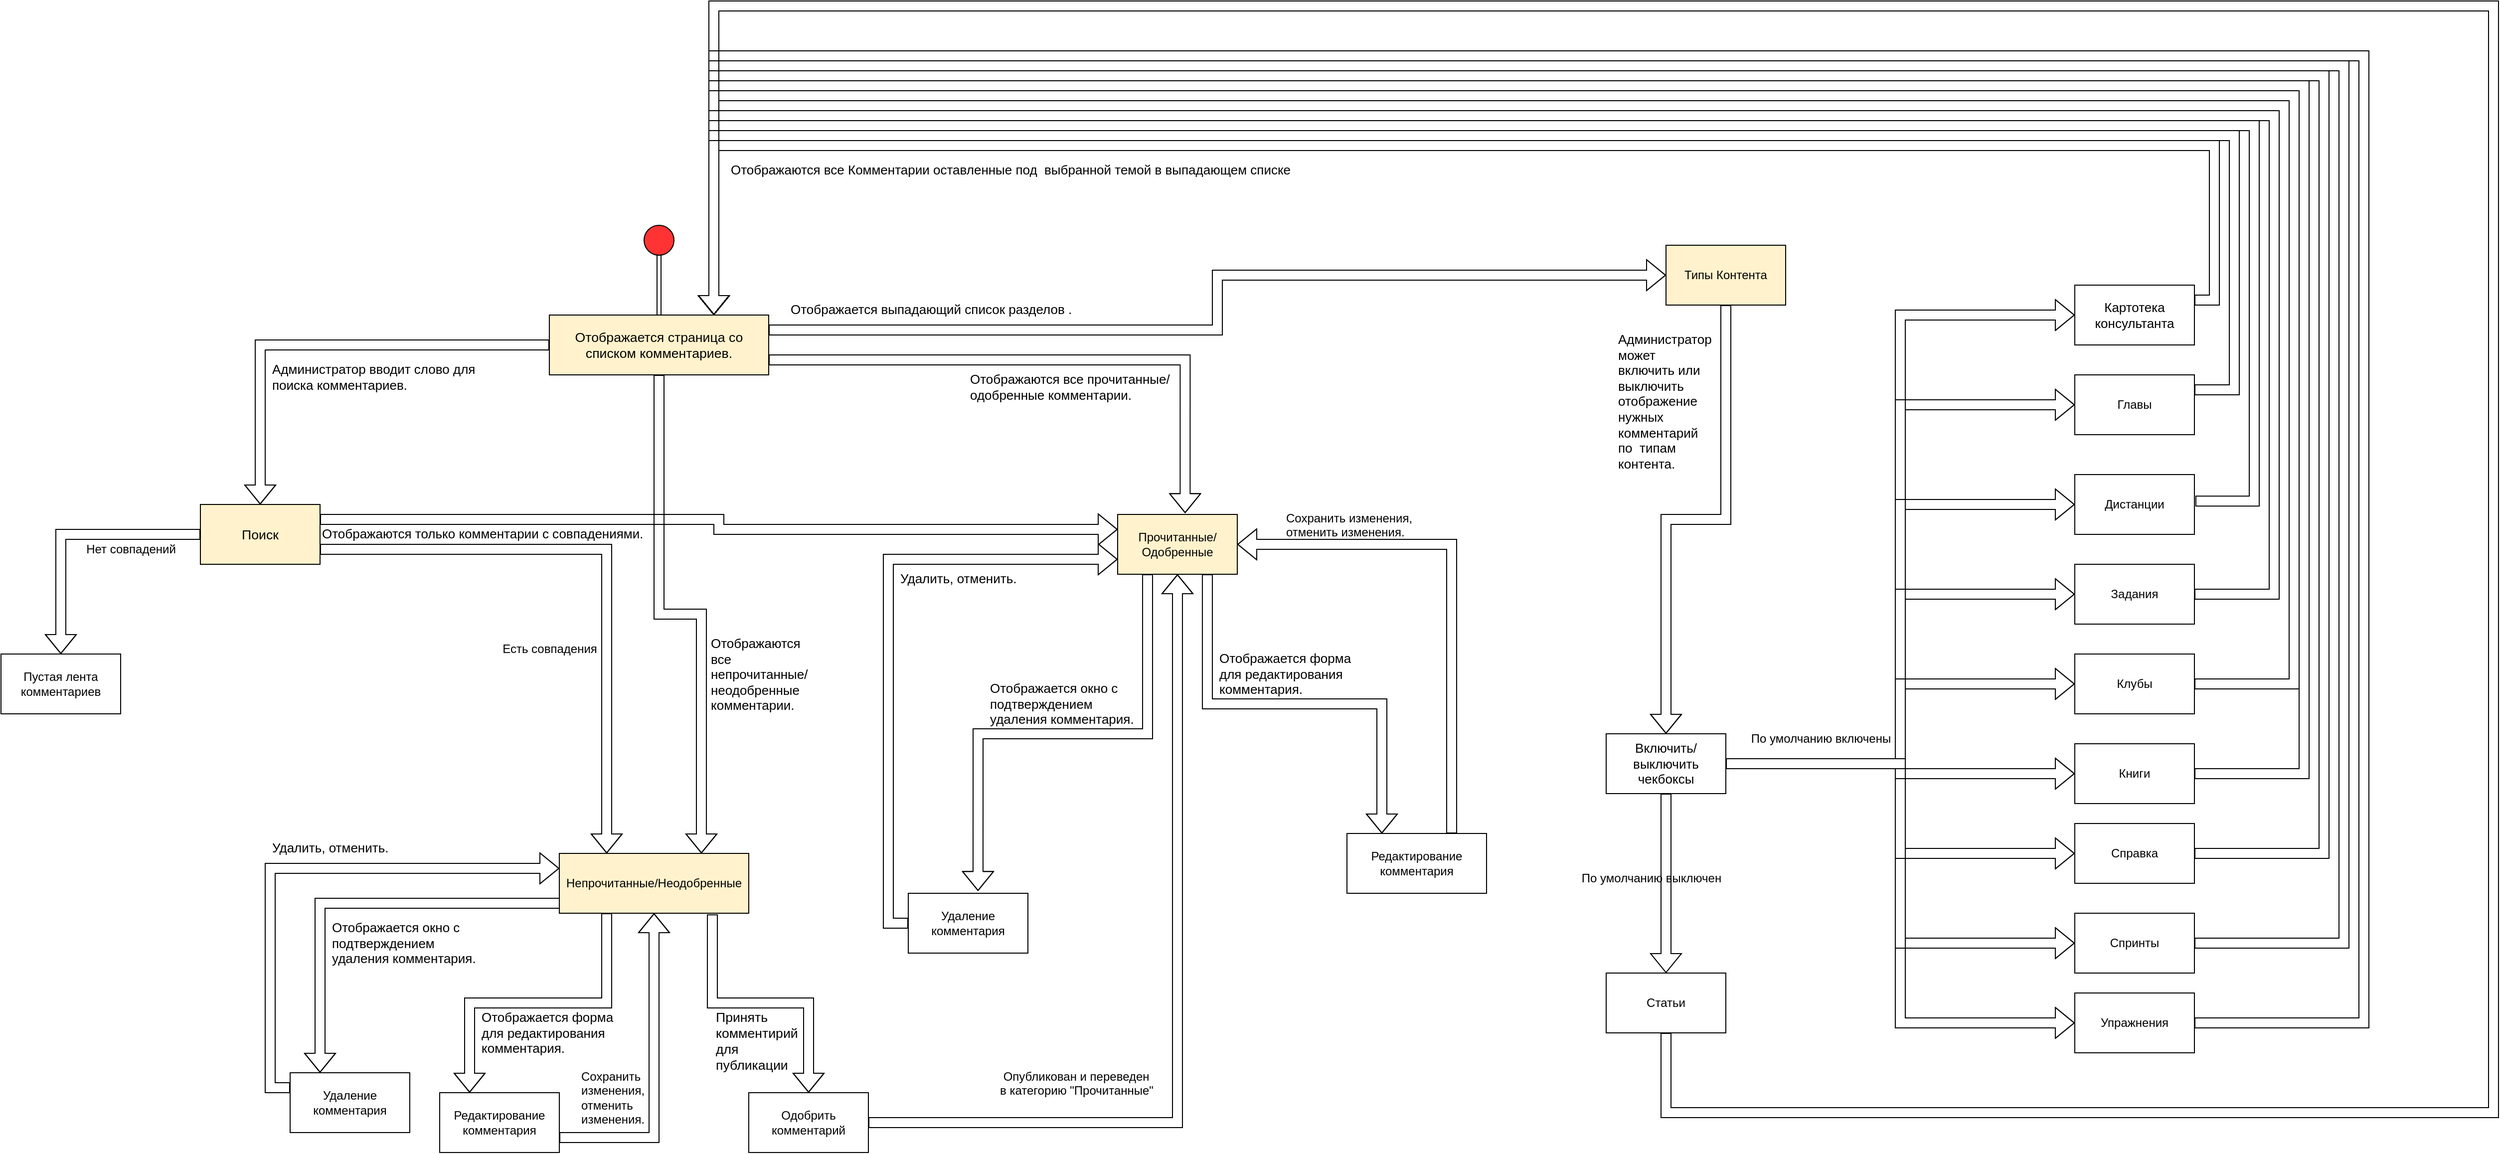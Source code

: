 <mxfile version="21.2.1" type="device">
  <diagram id="Jv86Hfk7mu23Y8tRvtse" name="Таблица состояний и переходов">
    <mxGraphModel dx="3480" dy="2805" grid="1" gridSize="10" guides="1" tooltips="1" connect="1" arrows="1" fold="1" page="1" pageScale="1" pageWidth="827" pageHeight="1169" math="0" shadow="0">
      <root>
        <mxCell id="0" />
        <mxCell id="1" parent="0" />
        <mxCell id="7nHrbNQ4uuX4gjFt0vy3-34" style="edgeStyle=orthogonalEdgeStyle;shape=flexArrow;rounded=0;orthogonalLoop=1;jettySize=auto;html=1;entryX=0;entryY=0.25;entryDx=0;entryDy=0;exitX=1;exitY=0.25;exitDx=0;exitDy=0;" parent="1" source="7nHrbNQ4uuX4gjFt0vy3-2" target="7nHrbNQ4uuX4gjFt0vy3-5" edge="1">
          <mxGeometry relative="1" as="geometry" />
        </mxCell>
        <mxCell id="7nHrbNQ4uuX4gjFt0vy3-37" style="edgeStyle=orthogonalEdgeStyle;shape=flexArrow;rounded=0;orthogonalLoop=1;jettySize=auto;html=1;entryX=0.25;entryY=0;entryDx=0;entryDy=0;exitX=1;exitY=0.75;exitDx=0;exitDy=0;" parent="1" source="7nHrbNQ4uuX4gjFt0vy3-2" target="7nHrbNQ4uuX4gjFt0vy3-4" edge="1">
          <mxGeometry relative="1" as="geometry">
            <mxPoint x="-310" y="520" as="sourcePoint" />
          </mxGeometry>
        </mxCell>
        <mxCell id="ozmA1gKm4k0JEnhqFfrX-7" style="edgeStyle=orthogonalEdgeStyle;shape=flexArrow;rounded=0;orthogonalLoop=1;jettySize=auto;html=1;entryX=0.5;entryY=0;entryDx=0;entryDy=0;" parent="1" source="7nHrbNQ4uuX4gjFt0vy3-2" target="ozmA1gKm4k0JEnhqFfrX-4" edge="1">
          <mxGeometry relative="1" as="geometry" />
        </mxCell>
        <mxCell id="7nHrbNQ4uuX4gjFt0vy3-2" value="&lt;meta charset=&quot;utf-8&quot;&gt;&lt;span data-sheets-userformat=&quot;{&amp;quot;2&amp;quot;:769,&amp;quot;3&amp;quot;:{&amp;quot;1&amp;quot;:0},&amp;quot;11&amp;quot;:4,&amp;quot;12&amp;quot;:0}&quot; data-sheets-value=&quot;{&amp;quot;1&amp;quot;:2,&amp;quot;2&amp;quot;:&amp;quot;Поиск&amp;quot;}&quot; style=&quot;font-size:10pt;font-family:Arial;font-style:normal;&quot;&gt;Поиск&lt;/span&gt;" style="rounded=0;whiteSpace=wrap;html=1;fillColor=#FFF2CC;" parent="1" vertex="1">
          <mxGeometry x="-430" y="490" width="120" height="60" as="geometry" />
        </mxCell>
        <mxCell id="7nHrbNQ4uuX4gjFt0vy3-6" style="edgeStyle=orthogonalEdgeStyle;shape=flexArrow;rounded=0;orthogonalLoop=1;jettySize=auto;html=1;" parent="1" source="7nHrbNQ4uuX4gjFt0vy3-3" target="7nHrbNQ4uuX4gjFt0vy3-2" edge="1">
          <mxGeometry relative="1" as="geometry" />
        </mxCell>
        <mxCell id="7nHrbNQ4uuX4gjFt0vy3-7" style="edgeStyle=orthogonalEdgeStyle;shape=flexArrow;rounded=0;orthogonalLoop=1;jettySize=auto;html=1;entryX=0.564;entryY=-0.022;entryDx=0;entryDy=0;entryPerimeter=0;exitX=1;exitY=0.75;exitDx=0;exitDy=0;" parent="1" source="7nHrbNQ4uuX4gjFt0vy3-3" target="7nHrbNQ4uuX4gjFt0vy3-5" edge="1">
          <mxGeometry relative="1" as="geometry" />
        </mxCell>
        <mxCell id="7nHrbNQ4uuX4gjFt0vy3-38" style="edgeStyle=orthogonalEdgeStyle;shape=flexArrow;rounded=0;orthogonalLoop=1;jettySize=auto;html=1;entryX=0.75;entryY=0;entryDx=0;entryDy=0;" parent="1" source="7nHrbNQ4uuX4gjFt0vy3-3" target="7nHrbNQ4uuX4gjFt0vy3-4" edge="1">
          <mxGeometry relative="1" as="geometry" />
        </mxCell>
        <mxCell id="7nHrbNQ4uuX4gjFt0vy3-59" style="edgeStyle=orthogonalEdgeStyle;shape=flexArrow;rounded=0;orthogonalLoop=1;jettySize=auto;html=1;exitX=1;exitY=0.25;exitDx=0;exitDy=0;entryX=0;entryY=0.5;entryDx=0;entryDy=0;" parent="1" source="7nHrbNQ4uuX4gjFt0vy3-3" target="7nHrbNQ4uuX4gjFt0vy3-58" edge="1">
          <mxGeometry relative="1" as="geometry">
            <mxPoint x="1030" y="260" as="targetPoint" />
          </mxGeometry>
        </mxCell>
        <mxCell id="7nHrbNQ4uuX4gjFt0vy3-3" value="&lt;meta charset=&quot;utf-8&quot;&gt;&lt;span data-sheets-userformat=&quot;{&amp;quot;2&amp;quot;:769,&amp;quot;3&amp;quot;:{&amp;quot;1&amp;quot;:0},&amp;quot;11&amp;quot;:4,&amp;quot;12&amp;quot;:0}&quot; data-sheets-value=&quot;{&amp;quot;1&amp;quot;:2,&amp;quot;2&amp;quot;:&amp;quot;Отображается страница со списком комментариев.&amp;quot;}&quot; style=&quot;font-size:10pt;font-family:Arial;font-style:normal;&quot;&gt;Отображается страница со списком комментариев.&lt;/span&gt;" style="rounded=0;whiteSpace=wrap;html=1;fillColor=#FFF2CC;" parent="1" vertex="1">
          <mxGeometry x="-80" y="300" width="220" height="60" as="geometry" />
        </mxCell>
        <mxCell id="7nHrbNQ4uuX4gjFt0vy3-42" style="edgeStyle=orthogonalEdgeStyle;shape=flexArrow;rounded=0;orthogonalLoop=1;jettySize=auto;html=1;entryX=0.25;entryY=0;entryDx=0;entryDy=0;exitX=0.211;exitY=0.833;exitDx=0;exitDy=0;exitPerimeter=0;" parent="1" source="7nHrbNQ4uuX4gjFt0vy3-4" target="7nHrbNQ4uuX4gjFt0vy3-41" edge="1">
          <mxGeometry relative="1" as="geometry" />
        </mxCell>
        <mxCell id="7nHrbNQ4uuX4gjFt0vy3-46" style="edgeStyle=orthogonalEdgeStyle;shape=flexArrow;rounded=0;orthogonalLoop=1;jettySize=auto;html=1;entryX=0.25;entryY=0;entryDx=0;entryDy=0;exitX=0.25;exitY=1;exitDx=0;exitDy=0;" parent="1" source="7nHrbNQ4uuX4gjFt0vy3-4" target="7nHrbNQ4uuX4gjFt0vy3-39" edge="1">
          <mxGeometry relative="1" as="geometry" />
        </mxCell>
        <mxCell id="7nHrbNQ4uuX4gjFt0vy3-52" style="edgeStyle=orthogonalEdgeStyle;shape=flexArrow;rounded=0;orthogonalLoop=1;jettySize=auto;html=1;entryX=0.5;entryY=0;entryDx=0;entryDy=0;exitX=0.808;exitY=1.019;exitDx=0;exitDy=0;exitPerimeter=0;" parent="1" source="7nHrbNQ4uuX4gjFt0vy3-4" target="7nHrbNQ4uuX4gjFt0vy3-40" edge="1">
          <mxGeometry relative="1" as="geometry" />
        </mxCell>
        <mxCell id="7nHrbNQ4uuX4gjFt0vy3-4" value="Непрочитанные/Неодобренные" style="rounded=0;whiteSpace=wrap;html=1;fillColor=#FFF2CC;" parent="1" vertex="1">
          <mxGeometry x="-70" y="840" width="190" height="60" as="geometry" />
        </mxCell>
        <mxCell id="7nHrbNQ4uuX4gjFt0vy3-21" style="edgeStyle=orthogonalEdgeStyle;shape=flexArrow;rounded=0;orthogonalLoop=1;jettySize=auto;html=1;entryX=0.583;entryY=-0.039;entryDx=0;entryDy=0;entryPerimeter=0;exitX=0.25;exitY=1;exitDx=0;exitDy=0;" parent="1" source="7nHrbNQ4uuX4gjFt0vy3-5" target="7nHrbNQ4uuX4gjFt0vy3-19" edge="1">
          <mxGeometry relative="1" as="geometry" />
        </mxCell>
        <mxCell id="7nHrbNQ4uuX4gjFt0vy3-22" style="edgeStyle=orthogonalEdgeStyle;shape=flexArrow;rounded=0;orthogonalLoop=1;jettySize=auto;html=1;entryX=0.25;entryY=0;entryDx=0;entryDy=0;exitX=0.75;exitY=1;exitDx=0;exitDy=0;" parent="1" source="7nHrbNQ4uuX4gjFt0vy3-5" target="7nHrbNQ4uuX4gjFt0vy3-18" edge="1">
          <mxGeometry relative="1" as="geometry" />
        </mxCell>
        <mxCell id="7nHrbNQ4uuX4gjFt0vy3-5" value="Прочитанные/Одобренные" style="rounded=0;whiteSpace=wrap;html=1;fillColor=#FFF2CC;" parent="1" vertex="1">
          <mxGeometry x="490" y="500" width="120" height="60" as="geometry" />
        </mxCell>
        <mxCell id="7nHrbNQ4uuX4gjFt0vy3-10" value="&lt;span style=&quot;color: rgb(0, 0, 0); font-family: Arial; font-size: 13px; font-style: normal; font-variant-ligatures: normal; font-variant-caps: normal; font-weight: 400; letter-spacing: normal; orphans: 2; text-align: left; text-indent: 0px; text-transform: none; widows: 2; word-spacing: 0px; -webkit-text-stroke-width: 0px; background-color: rgb(255, 255, 255); text-decoration-thickness: initial; text-decoration-style: initial; text-decoration-color: initial; float: none; display: inline !important;&quot;&gt;Администратор вводит слово для поиска комментариев.&amp;nbsp;&lt;/span&gt;" style="text;whiteSpace=wrap;html=1;" parent="1" vertex="1">
          <mxGeometry x="-360" y="340" width="240" height="50" as="geometry" />
        </mxCell>
        <mxCell id="7nHrbNQ4uuX4gjFt0vy3-11" value="&lt;meta charset=&quot;utf-8&quot;&gt;&lt;span style=&quot;color: rgb(0, 0, 0); font-family: Arial; font-size: 13px; font-style: normal; font-variant-ligatures: normal; font-variant-caps: normal; font-weight: 400; letter-spacing: normal; orphans: 2; text-align: left; text-indent: 0px; text-transform: none; widows: 2; word-spacing: 0px; -webkit-text-stroke-width: 0px; background-color: rgb(255, 255, 255); text-decoration-thickness: initial; text-decoration-style: initial; text-decoration-color: initial; float: none; display: inline !important;&quot;&gt;Отображаются только комментарии с совпадениями.&lt;/span&gt;" style="text;whiteSpace=wrap;html=1;" parent="1" vertex="1">
          <mxGeometry x="-310" y="505" width="380" height="30" as="geometry" />
        </mxCell>
        <mxCell id="7nHrbNQ4uuX4gjFt0vy3-12" value="&lt;span style=&quot;color: rgb(0, 0, 0); font-family: Arial; font-size: 13px; font-style: normal; font-variant-ligatures: normal; font-variant-caps: normal; font-weight: 400; letter-spacing: normal; orphans: 2; text-align: left; text-indent: 0px; text-transform: none; widows: 2; word-spacing: 0px; -webkit-text-stroke-width: 0px; background-color: rgb(255, 255, 255); text-decoration-thickness: initial; text-decoration-style: initial; text-decoration-color: initial; float: none; display: inline !important;&quot;&gt;Отображаются все прочитанные/одобренные комментарии.    &lt;/span&gt;" style="text;whiteSpace=wrap;html=1;" parent="1" vertex="1">
          <mxGeometry x="340" y="350" width="210" height="40" as="geometry" />
        </mxCell>
        <mxCell id="7nHrbNQ4uuX4gjFt0vy3-13" value="&lt;span style=&quot;color: rgb(0, 0, 0); font-family: Arial; font-size: 13px; font-style: normal; font-variant-ligatures: normal; font-variant-caps: normal; font-weight: 400; letter-spacing: normal; orphans: 2; text-align: left; text-indent: 0px; text-transform: none; widows: 2; word-spacing: 0px; -webkit-text-stroke-width: 0px; background-color: rgb(255, 255, 255); text-decoration-thickness: initial; text-decoration-style: initial; text-decoration-color: initial; float: none; display: inline !important;&quot;&gt;Отображаются все непрочитанные/неодобренные комментарии.   &lt;/span&gt;" style="text;whiteSpace=wrap;html=1;" parent="1" vertex="1">
          <mxGeometry x="80" y="615" width="50" height="40" as="geometry" />
        </mxCell>
        <mxCell id="7nHrbNQ4uuX4gjFt0vy3-23" style="edgeStyle=orthogonalEdgeStyle;shape=flexArrow;rounded=0;orthogonalLoop=1;jettySize=auto;html=1;entryX=1;entryY=0.5;entryDx=0;entryDy=0;exitX=0.75;exitY=0;exitDx=0;exitDy=0;" parent="1" source="7nHrbNQ4uuX4gjFt0vy3-18" target="7nHrbNQ4uuX4gjFt0vy3-5" edge="1">
          <mxGeometry relative="1" as="geometry" />
        </mxCell>
        <mxCell id="7nHrbNQ4uuX4gjFt0vy3-18" value="Редактирование комментария " style="rounded=0;whiteSpace=wrap;html=1;" parent="1" vertex="1">
          <mxGeometry x="720" y="820" width="140" height="60" as="geometry" />
        </mxCell>
        <mxCell id="7nHrbNQ4uuX4gjFt0vy3-33" style="edgeStyle=orthogonalEdgeStyle;shape=flexArrow;rounded=0;orthogonalLoop=1;jettySize=auto;html=1;entryX=0;entryY=0.75;entryDx=0;entryDy=0;exitX=0;exitY=0.5;exitDx=0;exitDy=0;" parent="1" source="7nHrbNQ4uuX4gjFt0vy3-19" target="7nHrbNQ4uuX4gjFt0vy3-5" edge="1">
          <mxGeometry relative="1" as="geometry" />
        </mxCell>
        <mxCell id="7nHrbNQ4uuX4gjFt0vy3-19" value="Удаление комментария" style="rounded=0;whiteSpace=wrap;html=1;" parent="1" vertex="1">
          <mxGeometry x="280" y="880" width="120" height="60" as="geometry" />
        </mxCell>
        <mxCell id="7nHrbNQ4uuX4gjFt0vy3-27" style="edgeStyle=orthogonalEdgeStyle;shape=link;rounded=0;orthogonalLoop=1;jettySize=auto;html=1;entryX=0.5;entryY=0;entryDx=0;entryDy=0;" parent="1" source="7nHrbNQ4uuX4gjFt0vy3-26" target="7nHrbNQ4uuX4gjFt0vy3-3" edge="1">
          <mxGeometry relative="1" as="geometry" />
        </mxCell>
        <mxCell id="7nHrbNQ4uuX4gjFt0vy3-26" value="" style="ellipse;whiteSpace=wrap;html=1;aspect=fixed;fillColor=#FF3333;" parent="1" vertex="1">
          <mxGeometry x="15" y="210" width="30" height="30" as="geometry" />
        </mxCell>
        <mxCell id="7nHrbNQ4uuX4gjFt0vy3-28" value="&lt;meta charset=&quot;utf-8&quot;&gt;&lt;span style=&quot;color: rgb(0, 0, 0); font-family: Arial; font-size: 13px; font-style: normal; font-variant-ligatures: normal; font-variant-caps: normal; font-weight: 400; letter-spacing: normal; orphans: 2; text-align: left; text-indent: 0px; text-transform: none; widows: 2; word-spacing: 0px; -webkit-text-stroke-width: 0px; background-color: rgb(255, 255, 255); text-decoration-thickness: initial; text-decoration-style: initial; text-decoration-color: initial; float: none; display: inline !important;&quot;&gt;Отображается форма для редактирования комментария.                                       &lt;/span&gt;" style="text;whiteSpace=wrap;html=1;" parent="1" vertex="1">
          <mxGeometry x="590" y="630" width="150" height="40" as="geometry" />
        </mxCell>
        <mxCell id="7nHrbNQ4uuX4gjFt0vy3-29" value="Сохранить изменения, отменить изменения." style="text;whiteSpace=wrap;html=1;" parent="1" vertex="1">
          <mxGeometry x="657" y="490" width="170" height="40" as="geometry" />
        </mxCell>
        <mxCell id="7nHrbNQ4uuX4gjFt0vy3-31" value="&lt;meta charset=&quot;utf-8&quot;&gt;&lt;span style=&quot;color: rgb(0, 0, 0); font-family: Arial; font-size: 13px; font-style: normal; font-variant-ligatures: normal; font-variant-caps: normal; font-weight: 400; letter-spacing: normal; orphans: 2; text-align: left; text-indent: 0px; text-transform: none; widows: 2; word-spacing: 0px; -webkit-text-stroke-width: 0px; background-color: rgb(255, 255, 255); text-decoration-thickness: initial; text-decoration-style: initial; text-decoration-color: initial; float: none; display: inline !important;&quot;&gt;Удалить, отменить.&lt;/span&gt;" style="text;whiteSpace=wrap;html=1;" parent="1" vertex="1">
          <mxGeometry x="270" y="550" width="150" height="40" as="geometry" />
        </mxCell>
        <mxCell id="7nHrbNQ4uuX4gjFt0vy3-35" value="&lt;meta charset=&quot;utf-8&quot;&gt;&lt;span style=&quot;color: rgb(0, 0, 0); font-family: Arial; font-size: 13px; font-style: normal; font-variant-ligatures: normal; font-variant-caps: normal; font-weight: 400; letter-spacing: normal; orphans: 2; text-align: left; text-indent: 0px; text-transform: none; widows: 2; word-spacing: 0px; -webkit-text-stroke-width: 0px; background-color: rgb(255, 255, 255); text-decoration-thickness: initial; text-decoration-style: initial; text-decoration-color: initial; float: none; display: inline !important;&quot;&gt;Отображается окно с подтверждением удаления комментария.                            &lt;/span&gt;" style="text;whiteSpace=wrap;html=1;" parent="1" vertex="1">
          <mxGeometry x="360" y="660" width="150" height="40" as="geometry" />
        </mxCell>
        <mxCell id="7nHrbNQ4uuX4gjFt0vy3-48" style="edgeStyle=orthogonalEdgeStyle;shape=flexArrow;rounded=0;orthogonalLoop=1;jettySize=auto;html=1;exitX=1;exitY=0.75;exitDx=0;exitDy=0;" parent="1" source="7nHrbNQ4uuX4gjFt0vy3-39" target="7nHrbNQ4uuX4gjFt0vy3-4" edge="1">
          <mxGeometry relative="1" as="geometry" />
        </mxCell>
        <mxCell id="7nHrbNQ4uuX4gjFt0vy3-39" value="Редактирование комментария" style="rounded=0;whiteSpace=wrap;html=1;" parent="1" vertex="1">
          <mxGeometry x="-190" y="1080" width="120" height="60" as="geometry" />
        </mxCell>
        <mxCell id="7nHrbNQ4uuX4gjFt0vy3-55" style="edgeStyle=orthogonalEdgeStyle;shape=flexArrow;rounded=0;orthogonalLoop=1;jettySize=auto;html=1;" parent="1" source="7nHrbNQ4uuX4gjFt0vy3-40" target="7nHrbNQ4uuX4gjFt0vy3-5" edge="1">
          <mxGeometry relative="1" as="geometry" />
        </mxCell>
        <mxCell id="7nHrbNQ4uuX4gjFt0vy3-40" value="Одобрить комментарий" style="rounded=0;whiteSpace=wrap;html=1;" parent="1" vertex="1">
          <mxGeometry x="120" y="1080" width="120" height="60" as="geometry" />
        </mxCell>
        <mxCell id="7nHrbNQ4uuX4gjFt0vy3-44" style="edgeStyle=orthogonalEdgeStyle;shape=flexArrow;rounded=0;orthogonalLoop=1;jettySize=auto;html=1;entryX=0;entryY=0.25;entryDx=0;entryDy=0;exitX=0;exitY=0.25;exitDx=0;exitDy=0;" parent="1" source="7nHrbNQ4uuX4gjFt0vy3-41" target="7nHrbNQ4uuX4gjFt0vy3-4" edge="1">
          <mxGeometry relative="1" as="geometry" />
        </mxCell>
        <mxCell id="7nHrbNQ4uuX4gjFt0vy3-41" value="&lt;meta charset=&quot;utf-8&quot;&gt;&lt;span style=&quot;color: rgb(0, 0, 0); font-family: Helvetica; font-size: 12px; font-style: normal; font-variant-ligatures: normal; font-variant-caps: normal; font-weight: 400; letter-spacing: normal; orphans: 2; text-align: center; text-indent: 0px; text-transform: none; widows: 2; word-spacing: 0px; -webkit-text-stroke-width: 0px; background-color: rgb(251, 251, 251); text-decoration-thickness: initial; text-decoration-style: initial; text-decoration-color: initial; float: none; display: inline !important;&quot;&gt;Удаление комментария&lt;/span&gt;" style="rounded=0;whiteSpace=wrap;html=1;" parent="1" vertex="1">
          <mxGeometry x="-340" y="1060" width="120" height="60" as="geometry" />
        </mxCell>
        <mxCell id="7nHrbNQ4uuX4gjFt0vy3-43" value="&lt;meta charset=&quot;utf-8&quot;&gt;&lt;span style=&quot;color: rgb(0, 0, 0); font-family: Arial; font-size: 13px; font-style: normal; font-variant-ligatures: normal; font-variant-caps: normal; font-weight: 400; letter-spacing: normal; orphans: 2; text-align: left; text-indent: 0px; text-transform: none; widows: 2; word-spacing: 0px; -webkit-text-stroke-width: 0px; background-color: rgb(255, 255, 255); text-decoration-thickness: initial; text-decoration-style: initial; text-decoration-color: initial; float: none; display: inline !important;&quot;&gt;Отображается окно с подтверждением удаления комментария.                            &lt;/span&gt;" style="text;whiteSpace=wrap;html=1;" parent="1" vertex="1">
          <mxGeometry x="-300" y="900" width="150" height="40" as="geometry" />
        </mxCell>
        <mxCell id="7nHrbNQ4uuX4gjFt0vy3-45" value="&lt;meta charset=&quot;utf-8&quot;&gt;&lt;span style=&quot;color: rgb(0, 0, 0); font-family: Arial; font-size: 13px; font-style: normal; font-variant-ligatures: normal; font-variant-caps: normal; font-weight: 400; letter-spacing: normal; orphans: 2; text-align: left; text-indent: 0px; text-transform: none; widows: 2; word-spacing: 0px; -webkit-text-stroke-width: 0px; background-color: rgb(255, 255, 255); text-decoration-thickness: initial; text-decoration-style: initial; text-decoration-color: initial; float: none; display: inline !important;&quot;&gt;Удалить, отменить.&lt;/span&gt;" style="text;whiteSpace=wrap;html=1;" parent="1" vertex="1">
          <mxGeometry x="-360" y="820" width="130" height="30" as="geometry" />
        </mxCell>
        <mxCell id="7nHrbNQ4uuX4gjFt0vy3-47" value="&lt;meta charset=&quot;utf-8&quot;&gt;&lt;span style=&quot;color: rgb(0, 0, 0); font-family: Arial; font-size: 13px; font-style: normal; font-variant-ligatures: normal; font-variant-caps: normal; font-weight: 400; letter-spacing: normal; orphans: 2; text-align: left; text-indent: 0px; text-transform: none; widows: 2; word-spacing: 0px; -webkit-text-stroke-width: 0px; background-color: rgb(255, 255, 255); text-decoration-thickness: initial; text-decoration-style: initial; text-decoration-color: initial; float: none; display: inline !important;&quot;&gt;Отображается форма для редактирования комментария.                                       &lt;/span&gt;" style="text;whiteSpace=wrap;html=1;" parent="1" vertex="1">
          <mxGeometry x="-150" y="990" width="150" height="40" as="geometry" />
        </mxCell>
        <mxCell id="7nHrbNQ4uuX4gjFt0vy3-51" value="Сохранить изменения, отменить изменения." style="text;whiteSpace=wrap;html=1;" parent="1" vertex="1">
          <mxGeometry x="-50" y="1050" width="110" height="40" as="geometry" />
        </mxCell>
        <mxCell id="7nHrbNQ4uuX4gjFt0vy3-54" value="&lt;meta charset=&quot;utf-8&quot;&gt;&lt;span data-sheets-userformat=&quot;{&amp;quot;2&amp;quot;:769,&amp;quot;3&amp;quot;:{&amp;quot;1&amp;quot;:0},&amp;quot;11&amp;quot;:4,&amp;quot;12&amp;quot;:0}&quot; data-sheets-value=&quot;{&amp;quot;1&amp;quot;:2,&amp;quot;2&amp;quot;:&amp;quot;Принять комментирий для публикации&amp;quot;}&quot; style=&quot;font-size:10pt;font-family:Arial;font-style:normal;&quot;&gt;Принять комментирий для публикации&lt;/span&gt;" style="text;whiteSpace=wrap;html=1;" parent="1" vertex="1">
          <mxGeometry x="85" y="990" width="100" height="40" as="geometry" />
        </mxCell>
        <mxCell id="7nHrbNQ4uuX4gjFt0vy3-56" value="&amp;nbsp;Опубликован и переведен в категорию &quot;Прочитанные&quot;" style="text;whiteSpace=wrap;html=1;" parent="1" vertex="1">
          <mxGeometry x="370" y="1050" width="160" height="50" as="geometry" />
        </mxCell>
        <mxCell id="7LdXDDBtVJl7OJNzW_wR-16" style="edgeStyle=orthogonalEdgeStyle;shape=flexArrow;rounded=0;orthogonalLoop=1;jettySize=auto;html=1;entryX=0.5;entryY=0;entryDx=0;entryDy=0;" parent="1" source="7nHrbNQ4uuX4gjFt0vy3-58" target="7LdXDDBtVJl7OJNzW_wR-1" edge="1">
          <mxGeometry relative="1" as="geometry" />
        </mxCell>
        <mxCell id="7nHrbNQ4uuX4gjFt0vy3-58" value="Типы Контента" style="rounded=0;whiteSpace=wrap;html=1;fillColor=#FFF2CC;" parent="1" vertex="1">
          <mxGeometry x="1040" y="230" width="120" height="60" as="geometry" />
        </mxCell>
        <mxCell id="7LdXDDBtVJl7OJNzW_wR-19" style="edgeStyle=orthogonalEdgeStyle;shape=flexArrow;rounded=0;orthogonalLoop=1;jettySize=auto;html=1;entryX=0;entryY=0.5;entryDx=0;entryDy=0;" parent="1" source="7LdXDDBtVJl7OJNzW_wR-1" target="7LdXDDBtVJl7OJNzW_wR-7" edge="1">
          <mxGeometry relative="1" as="geometry" />
        </mxCell>
        <mxCell id="WsH9WIKuWvvVdb5sjya3-3" style="edgeStyle=orthogonalEdgeStyle;shape=flexArrow;rounded=0;orthogonalLoop=1;jettySize=auto;html=1;entryX=0;entryY=0.5;entryDx=0;entryDy=0;" parent="1" source="7LdXDDBtVJl7OJNzW_wR-1" target="7LdXDDBtVJl7OJNzW_wR-13" edge="1">
          <mxGeometry relative="1" as="geometry" />
        </mxCell>
        <mxCell id="WsH9WIKuWvvVdb5sjya3-5" style="edgeStyle=orthogonalEdgeStyle;shape=flexArrow;rounded=0;orthogonalLoop=1;jettySize=auto;html=1;entryX=0;entryY=0.5;entryDx=0;entryDy=0;" parent="1" source="7LdXDDBtVJl7OJNzW_wR-1" target="7LdXDDBtVJl7OJNzW_wR-10" edge="1">
          <mxGeometry relative="1" as="geometry" />
        </mxCell>
        <mxCell id="WsH9WIKuWvvVdb5sjya3-6" style="edgeStyle=orthogonalEdgeStyle;shape=flexArrow;rounded=0;orthogonalLoop=1;jettySize=auto;html=1;entryX=0;entryY=0.5;entryDx=0;entryDy=0;" parent="1" source="7LdXDDBtVJl7OJNzW_wR-1" target="WsH9WIKuWvvVdb5sjya3-1" edge="1">
          <mxGeometry relative="1" as="geometry" />
        </mxCell>
        <mxCell id="WsH9WIKuWvvVdb5sjya3-7" style="edgeStyle=orthogonalEdgeStyle;shape=flexArrow;rounded=0;orthogonalLoop=1;jettySize=auto;html=1;entryX=0;entryY=0.5;entryDx=0;entryDy=0;" parent="1" source="7LdXDDBtVJl7OJNzW_wR-1" target="7LdXDDBtVJl7OJNzW_wR-12" edge="1">
          <mxGeometry relative="1" as="geometry" />
        </mxCell>
        <mxCell id="WsH9WIKuWvvVdb5sjya3-8" style="edgeStyle=orthogonalEdgeStyle;shape=flexArrow;rounded=0;orthogonalLoop=1;jettySize=auto;html=1;entryX=0;entryY=0.5;entryDx=0;entryDy=0;" parent="1" source="7LdXDDBtVJl7OJNzW_wR-1" target="7LdXDDBtVJl7OJNzW_wR-9" edge="1">
          <mxGeometry relative="1" as="geometry" />
        </mxCell>
        <mxCell id="WsH9WIKuWvvVdb5sjya3-9" style="edgeStyle=orthogonalEdgeStyle;shape=flexArrow;rounded=0;orthogonalLoop=1;jettySize=auto;html=1;entryX=0;entryY=0.5;entryDx=0;entryDy=0;" parent="1" source="7LdXDDBtVJl7OJNzW_wR-1" target="7LdXDDBtVJl7OJNzW_wR-8" edge="1">
          <mxGeometry relative="1" as="geometry" />
        </mxCell>
        <mxCell id="WsH9WIKuWvvVdb5sjya3-10" style="edgeStyle=orthogonalEdgeStyle;shape=flexArrow;rounded=0;orthogonalLoop=1;jettySize=auto;html=1;entryX=0;entryY=0.5;entryDx=0;entryDy=0;" parent="1" source="7LdXDDBtVJl7OJNzW_wR-1" target="7LdXDDBtVJl7OJNzW_wR-15" edge="1">
          <mxGeometry relative="1" as="geometry" />
        </mxCell>
        <mxCell id="WsH9WIKuWvvVdb5sjya3-13" style="edgeStyle=orthogonalEdgeStyle;shape=flexArrow;rounded=0;orthogonalLoop=1;jettySize=auto;html=1;entryX=0;entryY=0.5;entryDx=0;entryDy=0;" parent="1" source="7LdXDDBtVJl7OJNzW_wR-1" target="7LdXDDBtVJl7OJNzW_wR-11" edge="1">
          <mxGeometry relative="1" as="geometry" />
        </mxCell>
        <mxCell id="WsH9WIKuWvvVdb5sjya3-21" style="edgeStyle=orthogonalEdgeStyle;shape=flexArrow;rounded=0;orthogonalLoop=1;jettySize=auto;html=1;entryX=0.5;entryY=0;entryDx=0;entryDy=0;" parent="1" source="7LdXDDBtVJl7OJNzW_wR-1" target="7LdXDDBtVJl7OJNzW_wR-14" edge="1">
          <mxGeometry relative="1" as="geometry" />
        </mxCell>
        <mxCell id="7LdXDDBtVJl7OJNzW_wR-1" value="&lt;span style=&quot;color: rgb(0, 0, 0); font-family: Arial; font-size: 13px; font-style: normal; font-variant-ligatures: normal; font-variant-caps: normal; font-weight: 400; letter-spacing: normal; orphans: 2; text-align: left; text-indent: 0px; text-transform: none; widows: 2; word-spacing: 0px; -webkit-text-stroke-width: 0px; background-color: rgb(255, 255, 255); text-decoration-thickness: initial; text-decoration-style: initial; text-decoration-color: initial; float: none; display: inline !important;&quot;&gt;Включить/выключить чекбоксы&lt;/span&gt;" style="rounded=0;whiteSpace=wrap;html=1;" parent="1" vertex="1">
          <mxGeometry x="980" y="720" width="120" height="60" as="geometry" />
        </mxCell>
        <mxCell id="7LdXDDBtVJl7OJNzW_wR-4" value="&lt;span style=&quot;color: rgb(0, 0, 0); font-family: Arial; font-size: 13px; font-style: normal; font-variant-ligatures: normal; font-variant-caps: normal; font-weight: 400; letter-spacing: normal; orphans: 2; text-align: left; text-indent: 0px; text-transform: none; widows: 2; word-spacing: 0px; -webkit-text-stroke-width: 0px; background-color: rgb(255, 255, 255); text-decoration-thickness: initial; text-decoration-style: initial; text-decoration-color: initial; float: none; display: inline !important;&quot;&gt;Администратор может включить или выключить отображение нужных комментарий по&amp;nbsp; типам контента.&lt;/span&gt;" style="text;whiteSpace=wrap;html=1;" parent="1" vertex="1">
          <mxGeometry x="990" y="310" width="60" height="160" as="geometry" />
        </mxCell>
        <mxCell id="WsH9WIKuWvvVdb5sjya3-16" style="edgeStyle=orthogonalEdgeStyle;shape=flexArrow;rounded=0;orthogonalLoop=1;jettySize=auto;html=1;entryX=0.75;entryY=0;entryDx=0;entryDy=0;exitX=1;exitY=0.25;exitDx=0;exitDy=0;" parent="1" source="7LdXDDBtVJl7OJNzW_wR-7" target="7nHrbNQ4uuX4gjFt0vy3-3" edge="1">
          <mxGeometry relative="1" as="geometry">
            <Array as="points">
              <mxPoint x="1590" y="285" />
              <mxPoint x="1590" y="130" />
              <mxPoint x="85" y="130" />
            </Array>
          </mxGeometry>
        </mxCell>
        <mxCell id="7LdXDDBtVJl7OJNzW_wR-7" value="&lt;meta charset=&quot;utf-8&quot;&gt;&lt;span style=&quot;color: rgb(0, 0, 0); font-family: Arial; font-size: 13px; font-style: normal; font-variant-ligatures: normal; font-variant-caps: normal; font-weight: 400; letter-spacing: normal; orphans: 2; text-align: left; text-indent: 0px; text-transform: none; widows: 2; word-spacing: 0px; -webkit-text-stroke-width: 0px; background-color: rgb(255, 255, 255); text-decoration-thickness: initial; text-decoration-style: initial; text-decoration-color: initial; float: none; display: inline !important;&quot;&gt;Картотека консультанта&lt;/span&gt;" style="rounded=0;whiteSpace=wrap;html=1;" parent="1" vertex="1">
          <mxGeometry x="1450" y="270" width="120" height="60" as="geometry" />
        </mxCell>
        <mxCell id="WsH9WIKuWvvVdb5sjya3-28" style="edgeStyle=orthogonalEdgeStyle;shape=flexArrow;rounded=0;orthogonalLoop=1;jettySize=auto;html=1;entryX=0.75;entryY=0;entryDx=0;entryDy=0;" parent="1" source="7LdXDDBtVJl7OJNzW_wR-8" target="7nHrbNQ4uuX4gjFt0vy3-3" edge="1">
          <mxGeometry relative="1" as="geometry">
            <Array as="points">
              <mxPoint x="1720" y="930" />
              <mxPoint x="1720" y="50" />
              <mxPoint x="85" y="50" />
            </Array>
          </mxGeometry>
        </mxCell>
        <mxCell id="7LdXDDBtVJl7OJNzW_wR-8" value="Спринты" style="rounded=0;whiteSpace=wrap;html=1;" parent="1" vertex="1">
          <mxGeometry x="1450" y="900" width="120" height="60" as="geometry" />
        </mxCell>
        <mxCell id="WsH9WIKuWvvVdb5sjya3-26" style="edgeStyle=orthogonalEdgeStyle;shape=flexArrow;rounded=0;orthogonalLoop=1;jettySize=auto;html=1;entryX=0.75;entryY=0;entryDx=0;entryDy=0;" parent="1" source="7LdXDDBtVJl7OJNzW_wR-9" target="7nHrbNQ4uuX4gjFt0vy3-3" edge="1">
          <mxGeometry relative="1" as="geometry">
            <Array as="points">
              <mxPoint x="1700" y="840" />
              <mxPoint x="1700" y="60" />
              <mxPoint x="85" y="60" />
            </Array>
          </mxGeometry>
        </mxCell>
        <mxCell id="7LdXDDBtVJl7OJNzW_wR-9" value="Справка" style="rounded=0;whiteSpace=wrap;html=1;" parent="1" vertex="1">
          <mxGeometry x="1450" y="810" width="120" height="60" as="geometry" />
        </mxCell>
        <mxCell id="WsH9WIKuWvvVdb5sjya3-23" style="edgeStyle=orthogonalEdgeStyle;shape=flexArrow;rounded=0;orthogonalLoop=1;jettySize=auto;html=1;entryX=0.75;entryY=0;entryDx=0;entryDy=0;exitX=1;exitY=0.5;exitDx=0;exitDy=0;" parent="1" source="7LdXDDBtVJl7OJNzW_wR-10" target="7nHrbNQ4uuX4gjFt0vy3-3" edge="1">
          <mxGeometry relative="1" as="geometry">
            <mxPoint x="80" y="310" as="targetPoint" />
            <Array as="points">
              <mxPoint x="1650" y="580" />
              <mxPoint x="1650" y="100" />
              <mxPoint x="85" y="100" />
            </Array>
          </mxGeometry>
        </mxCell>
        <mxCell id="7LdXDDBtVJl7OJNzW_wR-10" value="Задания" style="rounded=0;whiteSpace=wrap;html=1;" parent="1" vertex="1">
          <mxGeometry x="1450" y="550" width="120" height="60" as="geometry" />
        </mxCell>
        <mxCell id="WsH9WIKuWvvVdb5sjya3-22" style="edgeStyle=orthogonalEdgeStyle;shape=flexArrow;rounded=0;orthogonalLoop=1;jettySize=auto;html=1;entryX=0.75;entryY=0;entryDx=0;entryDy=0;exitX=1.008;exitY=0.444;exitDx=0;exitDy=0;exitPerimeter=0;" parent="1" source="7LdXDDBtVJl7OJNzW_wR-11" target="7nHrbNQ4uuX4gjFt0vy3-3" edge="1">
          <mxGeometry relative="1" as="geometry">
            <Array as="points">
              <mxPoint x="1630" y="487" />
              <mxPoint x="1630" y="110" />
              <mxPoint x="85" y="110" />
            </Array>
          </mxGeometry>
        </mxCell>
        <mxCell id="7LdXDDBtVJl7OJNzW_wR-11" value="Дистанции" style="rounded=0;whiteSpace=wrap;html=1;" parent="1" vertex="1">
          <mxGeometry x="1450" y="460" width="120" height="60" as="geometry" />
        </mxCell>
        <mxCell id="WsH9WIKuWvvVdb5sjya3-25" style="edgeStyle=orthogonalEdgeStyle;shape=flexArrow;rounded=0;orthogonalLoop=1;jettySize=auto;html=1;entryX=0.75;entryY=0;entryDx=0;entryDy=0;" parent="1" source="7LdXDDBtVJl7OJNzW_wR-12" target="7nHrbNQ4uuX4gjFt0vy3-3" edge="1">
          <mxGeometry relative="1" as="geometry">
            <mxPoint x="90" y="280" as="targetPoint" />
            <Array as="points">
              <mxPoint x="1680" y="760" />
              <mxPoint x="1680" y="70" />
              <mxPoint x="85" y="70" />
            </Array>
          </mxGeometry>
        </mxCell>
        <mxCell id="7LdXDDBtVJl7OJNzW_wR-12" value="Книги" style="rounded=0;whiteSpace=wrap;html=1;" parent="1" vertex="1">
          <mxGeometry x="1450" y="730" width="120" height="60" as="geometry" />
        </mxCell>
        <mxCell id="WsH9WIKuWvvVdb5sjya3-17" style="edgeStyle=orthogonalEdgeStyle;shape=flexArrow;rounded=0;orthogonalLoop=1;jettySize=auto;html=1;entryX=0.75;entryY=0;entryDx=0;entryDy=0;exitX=1;exitY=0.25;exitDx=0;exitDy=0;" parent="1" source="7LdXDDBtVJl7OJNzW_wR-13" target="7nHrbNQ4uuX4gjFt0vy3-3" edge="1">
          <mxGeometry relative="1" as="geometry">
            <mxPoint x="1510" y="360" as="sourcePoint" />
            <Array as="points">
              <mxPoint x="1610" y="375" />
              <mxPoint x="1610" y="120" />
              <mxPoint x="85" y="120" />
            </Array>
          </mxGeometry>
        </mxCell>
        <mxCell id="7LdXDDBtVJl7OJNzW_wR-13" value="Главы" style="rounded=0;whiteSpace=wrap;html=1;" parent="1" vertex="1">
          <mxGeometry x="1450" y="360" width="120" height="60" as="geometry" />
        </mxCell>
        <mxCell id="WsH9WIKuWvvVdb5sjya3-30" style="edgeStyle=orthogonalEdgeStyle;shape=flexArrow;rounded=0;orthogonalLoop=1;jettySize=auto;html=1;entryX=0.75;entryY=0;entryDx=0;entryDy=0;exitX=0.5;exitY=1;exitDx=0;exitDy=0;" parent="1" source="7LdXDDBtVJl7OJNzW_wR-14" target="7nHrbNQ4uuX4gjFt0vy3-3" edge="1">
          <mxGeometry relative="1" as="geometry">
            <Array as="points">
              <mxPoint x="1040" y="1100" />
              <mxPoint x="1870" y="1100" />
              <mxPoint x="1870" y="-10" />
              <mxPoint x="85" y="-10" />
            </Array>
          </mxGeometry>
        </mxCell>
        <mxCell id="7LdXDDBtVJl7OJNzW_wR-14" value="Статьи" style="rounded=0;whiteSpace=wrap;html=1;" parent="1" vertex="1">
          <mxGeometry x="980" y="960" width="120" height="60" as="geometry" />
        </mxCell>
        <mxCell id="WsH9WIKuWvvVdb5sjya3-29" style="edgeStyle=orthogonalEdgeStyle;shape=flexArrow;rounded=0;orthogonalLoop=1;jettySize=auto;html=1;entryX=0.75;entryY=0;entryDx=0;entryDy=0;" parent="1" source="7LdXDDBtVJl7OJNzW_wR-15" target="7nHrbNQ4uuX4gjFt0vy3-3" edge="1">
          <mxGeometry relative="1" as="geometry">
            <mxPoint x="80" y="300" as="targetPoint" />
            <Array as="points">
              <mxPoint x="1740" y="1010" />
              <mxPoint x="1740" y="40" />
              <mxPoint x="85" y="40" />
            </Array>
          </mxGeometry>
        </mxCell>
        <mxCell id="7LdXDDBtVJl7OJNzW_wR-15" value="Упражнения" style="rounded=0;whiteSpace=wrap;html=1;" parent="1" vertex="1">
          <mxGeometry x="1450" y="980" width="120" height="60" as="geometry" />
        </mxCell>
        <mxCell id="7LdXDDBtVJl7OJNzW_wR-17" value="&lt;span style=&quot;color: rgb(0, 0, 0); font-family: Arial; font-size: 13px; font-style: normal; font-variant-ligatures: normal; font-variant-caps: normal; font-weight: 400; letter-spacing: normal; orphans: 2; text-align: left; text-indent: 0px; text-transform: none; widows: 2; word-spacing: 0px; -webkit-text-stroke-width: 0px; background-color: rgb(255, 255, 255); text-decoration-thickness: initial; text-decoration-style: initial; text-decoration-color: initial; float: none; display: inline !important;&quot;&gt; Отображается выпадающий список разделов .&lt;/span&gt;" style="text;whiteSpace=wrap;html=1;" parent="1" vertex="1">
          <mxGeometry x="160" y="280" width="300" height="20" as="geometry" />
        </mxCell>
        <mxCell id="WsH9WIKuWvvVdb5sjya3-24" style="edgeStyle=orthogonalEdgeStyle;shape=flexArrow;rounded=0;orthogonalLoop=1;jettySize=auto;html=1;entryX=0.75;entryY=0;entryDx=0;entryDy=0;exitX=1;exitY=0.5;exitDx=0;exitDy=0;" parent="1" source="WsH9WIKuWvvVdb5sjya3-1" target="7nHrbNQ4uuX4gjFt0vy3-3" edge="1">
          <mxGeometry relative="1" as="geometry">
            <Array as="points">
              <mxPoint x="1670" y="670" />
              <mxPoint x="1670" y="80" />
              <mxPoint x="85" y="80" />
            </Array>
          </mxGeometry>
        </mxCell>
        <mxCell id="WsH9WIKuWvvVdb5sjya3-1" value="Клубы" style="rounded=0;whiteSpace=wrap;html=1;" parent="1" vertex="1">
          <mxGeometry x="1450" y="640" width="120" height="60" as="geometry" />
        </mxCell>
        <mxCell id="WsH9WIKuWvvVdb5sjya3-18" value="&lt;span style=&quot;color: rgb(0, 0, 0); font-family: Arial; font-size: 13px; font-style: normal; font-variant-ligatures: normal; font-variant-caps: normal; font-weight: 400; letter-spacing: normal; orphans: 2; text-align: left; text-indent: 0px; text-transform: none; widows: 2; word-spacing: 0px; -webkit-text-stroke-width: 0px; background-color: rgb(255, 255, 255); text-decoration-thickness: initial; text-decoration-style: initial; text-decoration-color: initial; float: none; display: inline !important;&quot;&gt;Отображаются все Комментарии оставленные под&amp;nbsp; выбранной темой в выпадающем списке&lt;/span&gt;" style="text;whiteSpace=wrap;html=1;" parent="1" vertex="1">
          <mxGeometry x="100" y="140" width="830" height="40" as="geometry" />
        </mxCell>
        <mxCell id="WsH9WIKuWvvVdb5sjya3-19" value="По умолчанию включены" style="text;html=1;align=center;verticalAlign=middle;resizable=0;points=[];autosize=1;strokeColor=none;fillColor=none;" parent="1" vertex="1">
          <mxGeometry x="1110" y="710" width="170" height="30" as="geometry" />
        </mxCell>
        <mxCell id="WsH9WIKuWvvVdb5sjya3-20" value="По умолчанию выключен" style="text;html=1;align=center;verticalAlign=middle;resizable=0;points=[];autosize=1;strokeColor=none;fillColor=none;" parent="1" vertex="1">
          <mxGeometry x="940" y="850" width="170" height="30" as="geometry" />
        </mxCell>
        <mxCell id="ozmA1gKm4k0JEnhqFfrX-1" value="Есть совпадения" style="text;html=1;align=center;verticalAlign=middle;resizable=0;points=[];autosize=1;strokeColor=none;fillColor=none;" parent="1" vertex="1">
          <mxGeometry x="-140" y="620" width="120" height="30" as="geometry" />
        </mxCell>
        <mxCell id="ozmA1gKm4k0JEnhqFfrX-4" value="Пустая лента комментариев" style="rounded=0;whiteSpace=wrap;html=1;fillColor=#FFFFFF;" parent="1" vertex="1">
          <mxGeometry x="-630" y="640" width="120" height="60" as="geometry" />
        </mxCell>
        <mxCell id="ozmA1gKm4k0JEnhqFfrX-8" value="Нет совпадений" style="text;html=1;align=center;verticalAlign=middle;resizable=0;points=[];autosize=1;strokeColor=none;fillColor=none;" parent="1" vertex="1">
          <mxGeometry x="-560" y="520" width="120" height="30" as="geometry" />
        </mxCell>
      </root>
    </mxGraphModel>
  </diagram>
</mxfile>
